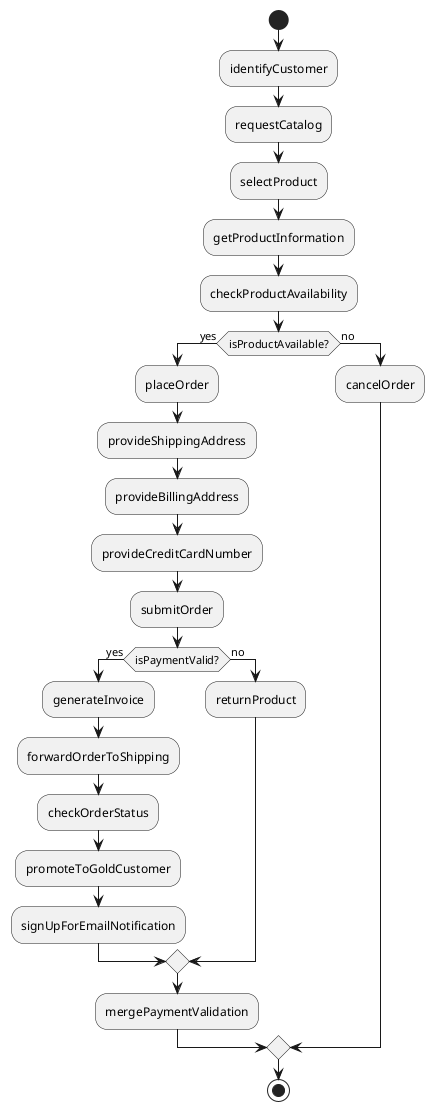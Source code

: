 @startuml
start

:identifyCustomer;
:requestCatalog;
:selectProduct;
:getProductInformation;
:checkProductAvailability;

if (isProductAvailable?) then (yes)
    :placeOrder;
    :provideShippingAddress;
    :provideBillingAddress;
    :provideCreditCardNumber;
    :submitOrder;
    if (isPaymentValid?) then (yes)
        :generateInvoice;
        :forwardOrderToShipping;
        :checkOrderStatus;
        :promoteToGoldCustomer;
        :signUpForEmailNotification;
    else (no)
        :returnProduct;
    endif
    :mergePaymentValidation;

else (no)
    :cancelOrder;
endif

stop
@enduml
